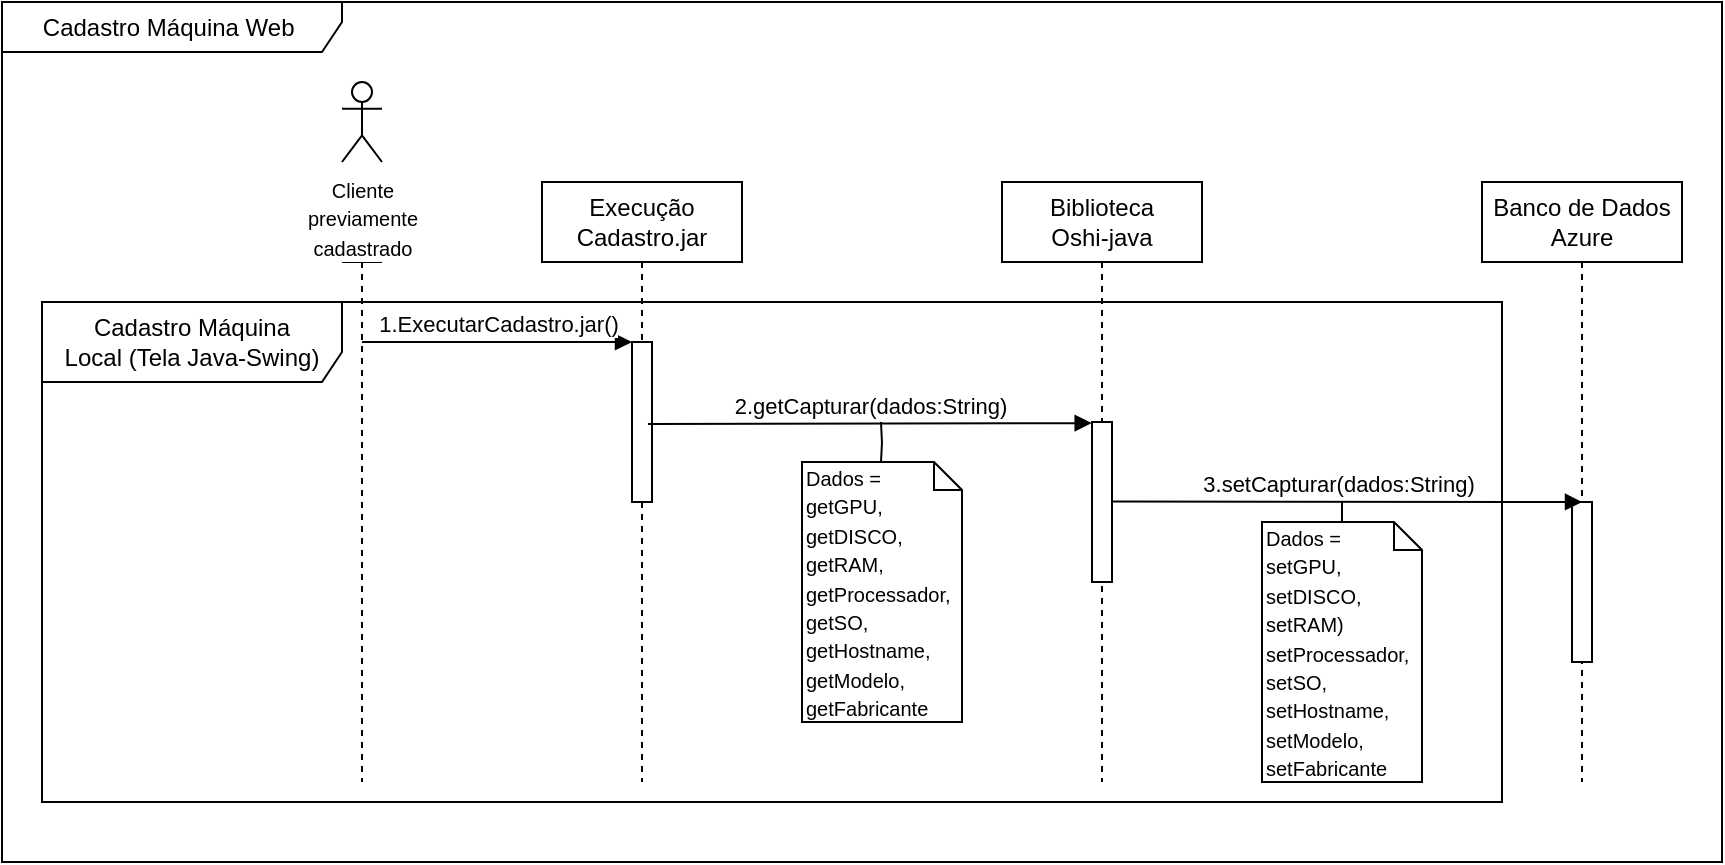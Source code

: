 <mxfile version="12.2.6" pages="1"><diagram id="MWGAwyut9iQp9SlSv0kV" name="Page-1"><mxGraphModel dx="1019" dy="519" grid="1" gridSize="10" guides="1" tooltips="1" connect="1" arrows="1" fold="1" page="1" pageScale="1" pageWidth="827" pageHeight="1169" math="0" shadow="0"><root><mxCell id="0"/><mxCell id="1" parent="0"/><mxCell id="2QACrVIsePU35C-F_LCf-1" value="" style="shape=umlLifeline;participant=umlActor;perimeter=lifelinePerimeter;whiteSpace=wrap;html=1;container=1;collapsible=0;recursiveResize=0;verticalAlign=top;spacingTop=36;labelBackgroundColor=#ffffff;outlineConnect=0;size=0;" vertex="1" parent="1"><mxGeometry x="810" y="530" width="20" height="260" as="geometry"/></mxCell><mxCell id="2QACrVIsePU35C-F_LCf-2" value="Execução Cadastro.jar" style="shape=umlLifeline;perimeter=lifelinePerimeter;whiteSpace=wrap;html=1;container=1;collapsible=0;recursiveResize=0;outlineConnect=0;" vertex="1" parent="1"><mxGeometry x="910" y="490" width="100" height="300" as="geometry"/></mxCell><mxCell id="2QACrVIsePU35C-F_LCf-3" value="" style="html=1;points=[];perimeter=orthogonalPerimeter;" vertex="1" parent="2QACrVIsePU35C-F_LCf-2"><mxGeometry x="45" y="80" width="10" height="80" as="geometry"/></mxCell><mxCell id="2QACrVIsePU35C-F_LCf-4" value="1.ExecutarCadastro.jar()" style="html=1;verticalAlign=bottom;endArrow=block;entryX=0;entryY=0;" edge="1" parent="1" source="2QACrVIsePU35C-F_LCf-1" target="2QACrVIsePU35C-F_LCf-3"><mxGeometry relative="1" as="geometry"><mxPoint x="880" y="570" as="sourcePoint"/></mxGeometry></mxCell><mxCell id="2QACrVIsePU35C-F_LCf-5" value="Biblioteca &lt;br&gt;Oshi-java" style="shape=umlLifeline;perimeter=lifelinePerimeter;whiteSpace=wrap;html=1;container=1;collapsible=0;recursiveResize=0;outlineConnect=0;" vertex="1" parent="1"><mxGeometry x="1140" y="490" width="100" height="300" as="geometry"/></mxCell><mxCell id="2QACrVIsePU35C-F_LCf-6" value="" style="html=1;points=[];perimeter=orthogonalPerimeter;" vertex="1" parent="2QACrVIsePU35C-F_LCf-5"><mxGeometry x="45" y="120" width="10" height="80" as="geometry"/></mxCell><mxCell id="2QACrVIsePU35C-F_LCf-7" value="2.getCapturar(dados:String)" style="html=1;verticalAlign=bottom;endArrow=block;entryX=-0.016;entryY=0.007;entryDx=0;entryDy=0;entryPerimeter=0;" edge="1" parent="1" target="2QACrVIsePU35C-F_LCf-6"><mxGeometry relative="1" as="geometry"><mxPoint x="963" y="611" as="sourcePoint"/><mxPoint x="1120" y="611" as="targetPoint"/></mxGeometry></mxCell><mxCell id="2QACrVIsePU35C-F_LCf-8" value="&lt;font style=&quot;font-size: 10px&quot;&gt;Cliente &lt;br&gt;previamente &lt;br&gt;cadastrado&lt;/font&gt;" style="shape=umlActor;verticalLabelPosition=bottom;labelBackgroundColor=#ffffff;verticalAlign=top;html=1;" vertex="1" parent="1"><mxGeometry x="810" y="440" width="20" height="40" as="geometry"/></mxCell><mxCell id="2QACrVIsePU35C-F_LCf-9" value="Cadastro Máquina Web&amp;nbsp;" style="shape=umlFrame;whiteSpace=wrap;html=1;width=170;height=25;" vertex="1" parent="1"><mxGeometry x="640" y="400" width="860" height="430" as="geometry"/></mxCell><mxCell id="2QACrVIsePU35C-F_LCf-10" value="&lt;font style=&quot;font-size: 10px&quot;&gt;Dados =&amp;nbsp;&lt;br&gt;&lt;span style=&quot;white-space: nowrap&quot;&gt;getGPU,&lt;/span&gt;&lt;br style=&quot;white-space: nowrap&quot;&gt;&lt;span style=&quot;white-space: nowrap&quot;&gt;getDISCO,&lt;/span&gt;&lt;br style=&quot;white-space: nowrap&quot;&gt;&lt;span style=&quot;white-space: nowrap&quot;&gt;getRAM,&lt;/span&gt;&lt;br style=&quot;white-space: nowrap&quot;&gt;&lt;span style=&quot;white-space: nowrap&quot;&gt;getProcessador,&lt;/span&gt;&lt;br style=&quot;white-space: nowrap&quot;&gt;&lt;span style=&quot;white-space: nowrap&quot;&gt;getSO,&lt;/span&gt;&lt;br style=&quot;white-space: nowrap&quot;&gt;&lt;span style=&quot;white-space: nowrap&quot;&gt;getHostname,&lt;/span&gt;&lt;br style=&quot;white-space: nowrap&quot;&gt;&lt;span style=&quot;white-space: nowrap&quot;&gt;getModelo,&lt;/span&gt;&lt;br style=&quot;white-space: nowrap&quot;&gt;&lt;span style=&quot;white-space: nowrap&quot;&gt;getFabricante&amp;nbsp;&lt;/span&gt;&lt;/font&gt;" style="shape=note;whiteSpace=wrap;html=1;size=14;verticalAlign=top;align=left;spacingTop=-6;" vertex="1" parent="1"><mxGeometry x="1040" y="630" width="80" height="130" as="geometry"/></mxCell><mxCell id="2QACrVIsePU35C-F_LCf-11" value="Banco de Dados Azure" style="shape=umlLifeline;perimeter=lifelinePerimeter;whiteSpace=wrap;html=1;container=1;collapsible=0;recursiveResize=0;outlineConnect=0;" vertex="1" parent="1"><mxGeometry x="1380" y="490" width="100" height="300" as="geometry"/></mxCell><mxCell id="2QACrVIsePU35C-F_LCf-12" value="" style="html=1;points=[];perimeter=orthogonalPerimeter;" vertex="1" parent="2QACrVIsePU35C-F_LCf-11"><mxGeometry x="45" y="160" width="10" height="80" as="geometry"/></mxCell><mxCell id="2QACrVIsePU35C-F_LCf-13" value="3.setCapturar(dados:String)" style="html=1;verticalAlign=bottom;endArrow=block;exitX=1.035;exitY=0.497;exitDx=0;exitDy=0;exitPerimeter=0;" edge="1" parent="1" source="2QACrVIsePU35C-F_LCf-6"><mxGeometry x="-0.043" relative="1" as="geometry"><mxPoint x="1200" y="650" as="sourcePoint"/><mxPoint x="1430" y="650" as="targetPoint"/><mxPoint as="offset"/></mxGeometry></mxCell><mxCell id="2QACrVIsePU35C-F_LCf-14" value="&lt;font style=&quot;font-size: 10px&quot;&gt;Dados =&amp;nbsp;&lt;br&gt;&lt;span style=&quot;white-space: nowrap&quot;&gt;setGPU,&lt;/span&gt;&lt;br style=&quot;white-space: nowrap&quot;&gt;&lt;span style=&quot;white-space: nowrap&quot;&gt;setDISCO,&lt;/span&gt;&lt;br style=&quot;white-space: nowrap&quot;&gt;&lt;span style=&quot;white-space: nowrap&quot;&gt;setRAM)&lt;/span&gt;&lt;br style=&quot;white-space: nowrap&quot;&gt;&lt;span style=&quot;white-space: nowrap&quot;&gt;setProcessador,&lt;/span&gt;&lt;br style=&quot;white-space: nowrap&quot;&gt;&lt;span style=&quot;white-space: nowrap&quot;&gt;setSO,&lt;/span&gt;&lt;br style=&quot;white-space: nowrap&quot;&gt;&lt;span style=&quot;white-space: nowrap&quot;&gt;setHostname,&lt;/span&gt;&lt;br style=&quot;white-space: nowrap&quot;&gt;&lt;span style=&quot;white-space: nowrap&quot;&gt;setModelo,&lt;/span&gt;&lt;br style=&quot;white-space: nowrap&quot;&gt;&lt;span style=&quot;white-space: nowrap&quot;&gt;setFabricante&amp;nbsp;&lt;/span&gt;&lt;/font&gt;" style="shape=note;whiteSpace=wrap;html=1;size=14;verticalAlign=top;align=left;spacingTop=-6;" vertex="1" parent="1"><mxGeometry x="1270" y="660" width="80" height="130" as="geometry"/></mxCell><mxCell id="2QACrVIsePU35C-F_LCf-15" value="" style="endArrow=none;html=1;edgeStyle=orthogonalEdgeStyle;" edge="1" parent="1"><mxGeometry relative="1" as="geometry"><mxPoint x="1310" y="650" as="sourcePoint"/><mxPoint x="1310" y="660" as="targetPoint"/></mxGeometry></mxCell><mxCell id="2QACrVIsePU35C-F_LCf-16" value="" style="endArrow=none;html=1;edgeStyle=orthogonalEdgeStyle;" edge="1" parent="1"><mxGeometry relative="1" as="geometry"><mxPoint x="1079.5" y="610" as="sourcePoint"/><mxPoint x="1079.5" y="630" as="targetPoint"/></mxGeometry></mxCell><mxCell id="2QACrVIsePU35C-F_LCf-17" value="Cadastro Máquina&lt;br&gt;Local&amp;nbsp;(Tela Java-Swing)" style="shape=umlFrame;whiteSpace=wrap;html=1;width=150;height=40;" vertex="1" parent="1"><mxGeometry x="660" y="550" width="730" height="250" as="geometry"/></mxCell></root></mxGraphModel></diagram></mxfile>